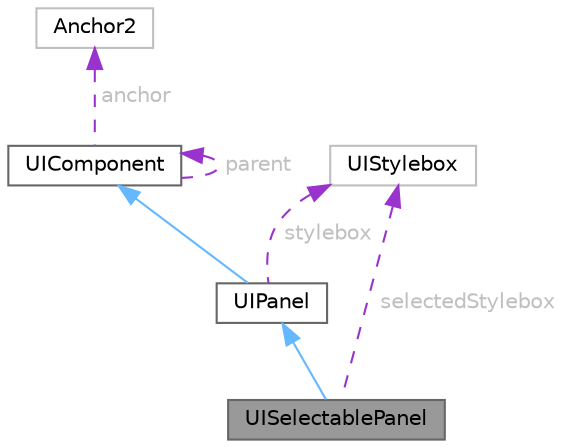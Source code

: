 digraph "UISelectablePanel"
{
 // LATEX_PDF_SIZE
  bgcolor="transparent";
  edge [fontname=Helvetica,fontsize=10,labelfontname=Helvetica,labelfontsize=10];
  node [fontname=Helvetica,fontsize=10,shape=box,height=0.2,width=0.4];
  Node1 [id="Node000001",label="UISelectablePanel",height=0.2,width=0.4,color="gray40", fillcolor="grey60", style="filled", fontcolor="black",tooltip=" "];
  Node2 -> Node1 [id="edge7_Node000001_Node000002",dir="back",color="steelblue1",style="solid",tooltip=" "];
  Node2 [id="Node000002",label="UIPanel",height=0.2,width=0.4,color="gray40", fillcolor="white", style="filled",URL="$classUIPanel.html",tooltip=" "];
  Node3 -> Node2 [id="edge8_Node000002_Node000003",dir="back",color="steelblue1",style="solid",tooltip=" "];
  Node3 [id="Node000003",label="UIComponent",height=0.2,width=0.4,color="gray40", fillcolor="white", style="filled",URL="$classUIComponent.html",tooltip=" "];
  Node4 -> Node3 [id="edge9_Node000003_Node000004",dir="back",color="darkorchid3",style="dashed",tooltip=" ",label=" anchor",fontcolor="grey" ];
  Node4 [id="Node000004",label="Anchor2",height=0.2,width=0.4,color="grey75", fillcolor="white", style="filled",URL="$classAnchor2.html",tooltip=" "];
  Node3 -> Node3 [id="edge10_Node000003_Node000003",dir="back",color="darkorchid3",style="dashed",tooltip=" ",label=" parent",fontcolor="grey" ];
  Node5 -> Node2 [id="edge11_Node000002_Node000005",dir="back",color="darkorchid3",style="dashed",tooltip=" ",label=" stylebox",fontcolor="grey" ];
  Node5 [id="Node000005",label="UIStylebox",height=0.2,width=0.4,color="grey75", fillcolor="white", style="filled",URL="$classUIStylebox.html",tooltip=" "];
  Node5 -> Node1 [id="edge12_Node000001_Node000005",dir="back",color="darkorchid3",style="dashed",tooltip=" ",label=" selectedStylebox",fontcolor="grey" ];
}
